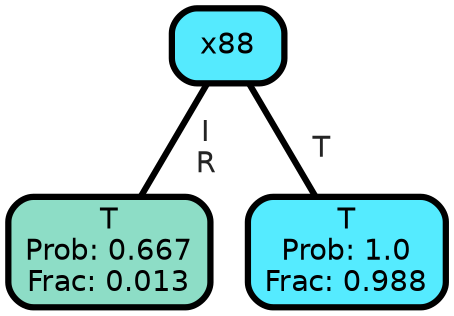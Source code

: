 graph Tree {
node [shape=box, style="filled, rounded",color="black",penwidth="3",fontcolor="black",                 fontname=helvetica] ;
graph [ranksep="0 equally", splines=straight,                 bgcolor=transparent, dpi=200] ;
edge [fontname=helvetica, fontweight=bold,fontcolor=grey14,color=black] ;
0 [label="T
Prob: 0.667
Frac: 0.013", fillcolor="#8dddc6"] ;
1 [label="x88", fillcolor="#55eafe"] ;
2 [label="T
Prob: 1.0
Frac: 0.988", fillcolor="#55ebff"] ;
1 -- 0 [label=" I\n R",penwidth=3] ;
1 -- 2 [label=" T",penwidth=3] ;
{rank = same;}}